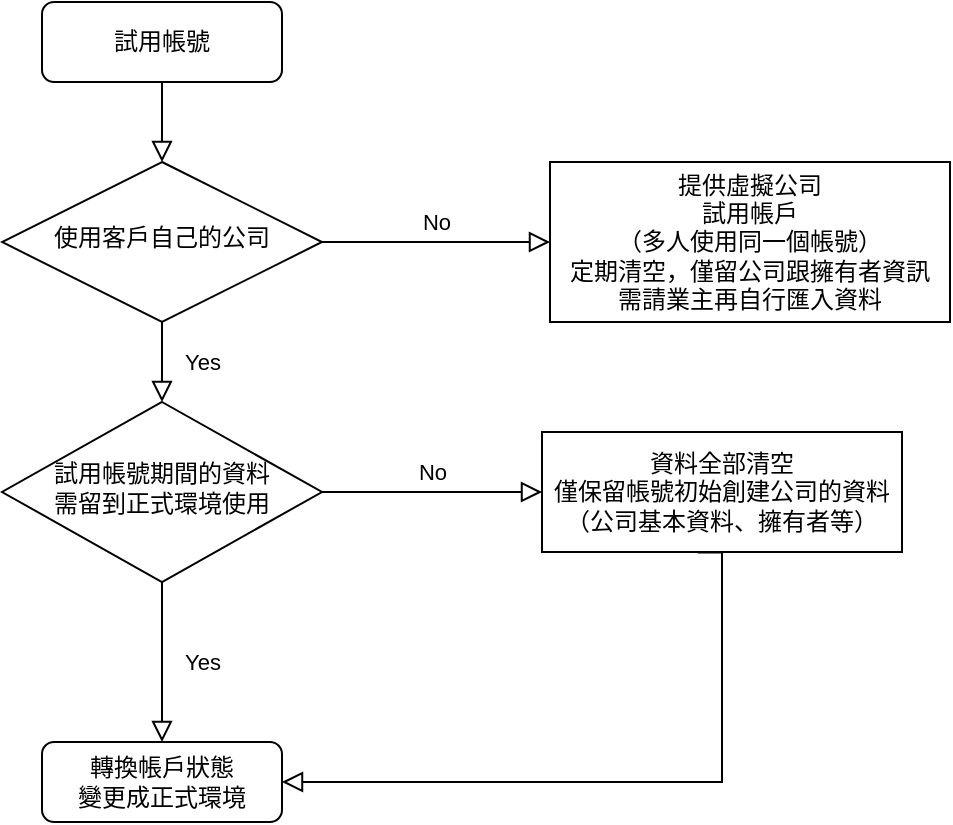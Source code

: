 <mxfile version="14.9.4" type="github">
  <diagram id="C5RBs43oDa-KdzZeNtuy" name="Page-1">
    <mxGraphModel dx="1639" dy="876" grid="1" gridSize="10" guides="1" tooltips="1" connect="1" arrows="1" fold="1" page="1" pageScale="1" pageWidth="827" pageHeight="1169" math="0" shadow="0">
      <root>
        <mxCell id="WIyWlLk6GJQsqaUBKTNV-0" />
        <mxCell id="WIyWlLk6GJQsqaUBKTNV-1" parent="WIyWlLk6GJQsqaUBKTNV-0" />
        <mxCell id="WIyWlLk6GJQsqaUBKTNV-2" value="" style="rounded=0;html=1;jettySize=auto;orthogonalLoop=1;fontSize=11;endArrow=block;endFill=0;endSize=8;strokeWidth=1;shadow=0;labelBackgroundColor=none;edgeStyle=orthogonalEdgeStyle;" parent="WIyWlLk6GJQsqaUBKTNV-1" source="WIyWlLk6GJQsqaUBKTNV-3" target="WIyWlLk6GJQsqaUBKTNV-6" edge="1">
          <mxGeometry relative="1" as="geometry" />
        </mxCell>
        <mxCell id="WIyWlLk6GJQsqaUBKTNV-3" value="試用帳號" style="rounded=1;whiteSpace=wrap;html=1;fontSize=12;glass=0;strokeWidth=1;shadow=0;" parent="WIyWlLk6GJQsqaUBKTNV-1" vertex="1">
          <mxGeometry x="160" y="60" width="120" height="40" as="geometry" />
        </mxCell>
        <mxCell id="WIyWlLk6GJQsqaUBKTNV-4" value="Yes" style="rounded=0;html=1;jettySize=auto;orthogonalLoop=1;fontSize=11;endArrow=block;endFill=0;endSize=8;strokeWidth=1;shadow=0;labelBackgroundColor=none;edgeStyle=orthogonalEdgeStyle;startArrow=none;entryX=0.5;entryY=0;entryDx=0;entryDy=0;" parent="WIyWlLk6GJQsqaUBKTNV-1" source="nfn2cOhwmCwAviRphp5D-5" target="WIyWlLk6GJQsqaUBKTNV-12" edge="1">
          <mxGeometry y="20" relative="1" as="geometry">
            <mxPoint as="offset" />
            <mxPoint x="220" y="410" as="targetPoint" />
          </mxGeometry>
        </mxCell>
        <mxCell id="WIyWlLk6GJQsqaUBKTNV-5" value="No" style="edgeStyle=orthogonalEdgeStyle;rounded=0;html=1;jettySize=auto;orthogonalLoop=1;fontSize=11;endArrow=block;endFill=0;endSize=8;strokeWidth=1;shadow=0;labelBackgroundColor=none;entryX=0;entryY=0.5;entryDx=0;entryDy=0;" parent="WIyWlLk6GJQsqaUBKTNV-1" source="WIyWlLk6GJQsqaUBKTNV-6" target="nfn2cOhwmCwAviRphp5D-1" edge="1">
          <mxGeometry y="10" relative="1" as="geometry">
            <mxPoint as="offset" />
            <mxPoint x="414" y="205" as="targetPoint" />
          </mxGeometry>
        </mxCell>
        <mxCell id="WIyWlLk6GJQsqaUBKTNV-6" value="使用客戶自己的公司" style="rhombus;whiteSpace=wrap;html=1;shadow=0;fontFamily=Helvetica;fontSize=12;align=center;strokeWidth=1;spacing=6;spacingTop=-4;" parent="WIyWlLk6GJQsqaUBKTNV-1" vertex="1">
          <mxGeometry x="140" y="140" width="160" height="80" as="geometry" />
        </mxCell>
        <mxCell id="WIyWlLk6GJQsqaUBKTNV-12" value="轉換帳戶狀態&lt;br&gt;變更成正式環境" style="rounded=1;whiteSpace=wrap;html=1;fontSize=12;glass=0;strokeWidth=1;shadow=0;" parent="WIyWlLk6GJQsqaUBKTNV-1" vertex="1">
          <mxGeometry x="160" y="430" width="120" height="40" as="geometry" />
        </mxCell>
        <mxCell id="nfn2cOhwmCwAviRphp5D-1" value="&lt;span&gt;提供虛擬公司&lt;/span&gt;&lt;br&gt;&lt;span&gt;試用帳戶&lt;/span&gt;&lt;br&gt;&lt;span&gt;（多人使用同一個帳號）&lt;br&gt;定期清空，僅留公司跟擁有者資訊&lt;br&gt;需請業主再自行匯入資料&lt;br&gt;&lt;/span&gt;" style="rounded=0;whiteSpace=wrap;html=1;" vertex="1" parent="WIyWlLk6GJQsqaUBKTNV-1">
          <mxGeometry x="414" y="140" width="200" height="80" as="geometry" />
        </mxCell>
        <mxCell id="nfn2cOhwmCwAviRphp5D-7" value="Yes" style="rounded=0;html=1;jettySize=auto;orthogonalLoop=1;fontSize=11;endArrow=block;endFill=0;endSize=8;strokeWidth=1;shadow=0;labelBackgroundColor=none;edgeStyle=orthogonalEdgeStyle;exitX=0.5;exitY=1;exitDx=0;exitDy=0;entryX=0.5;entryY=0;entryDx=0;entryDy=0;" edge="1" parent="WIyWlLk6GJQsqaUBKTNV-1" source="WIyWlLk6GJQsqaUBKTNV-6" target="nfn2cOhwmCwAviRphp5D-5">
          <mxGeometry y="20" relative="1" as="geometry">
            <mxPoint as="offset" />
            <mxPoint x="230" y="260" as="sourcePoint" />
            <mxPoint x="230" y="380" as="targetPoint" />
          </mxGeometry>
        </mxCell>
        <mxCell id="nfn2cOhwmCwAviRphp5D-5" value="試用帳號期間的資料&lt;br&gt;需留到正式環境使用" style="rhombus;whiteSpace=wrap;html=1;shadow=0;fontFamily=Helvetica;fontSize=12;align=center;strokeWidth=1;spacing=6;spacingTop=-4;" vertex="1" parent="WIyWlLk6GJQsqaUBKTNV-1">
          <mxGeometry x="140" y="260" width="160" height="90" as="geometry" />
        </mxCell>
        <mxCell id="nfn2cOhwmCwAviRphp5D-8" value="" style="rounded=0;html=1;jettySize=auto;orthogonalLoop=1;fontSize=11;endArrow=none;endFill=0;endSize=8;strokeWidth=1;shadow=0;labelBackgroundColor=none;edgeStyle=orthogonalEdgeStyle;exitX=0.5;exitY=1;exitDx=0;exitDy=0;" edge="1" parent="WIyWlLk6GJQsqaUBKTNV-1" source="nfn2cOhwmCwAviRphp5D-5" target="nfn2cOhwmCwAviRphp5D-5">
          <mxGeometry y="20" relative="1" as="geometry">
            <mxPoint as="offset" />
            <mxPoint x="220" y="250" as="sourcePoint" />
            <mxPoint x="220" y="370" as="targetPoint" />
          </mxGeometry>
        </mxCell>
        <mxCell id="nfn2cOhwmCwAviRphp5D-16" value="資料全部清空&lt;br&gt;僅保留帳號初始創建公司的資料&lt;br&gt;（公司基本資料、擁有者等）" style="rounded=0;whiteSpace=wrap;html=1;" vertex="1" parent="WIyWlLk6GJQsqaUBKTNV-1">
          <mxGeometry x="410" y="275" width="180" height="60" as="geometry" />
        </mxCell>
        <mxCell id="nfn2cOhwmCwAviRphp5D-17" value="No" style="edgeStyle=orthogonalEdgeStyle;rounded=0;html=1;jettySize=auto;orthogonalLoop=1;fontSize=11;endArrow=block;endFill=0;endSize=8;strokeWidth=1;shadow=0;labelBackgroundColor=none;exitX=1;exitY=0.5;exitDx=0;exitDy=0;" edge="1" parent="WIyWlLk6GJQsqaUBKTNV-1" source="nfn2cOhwmCwAviRphp5D-5" target="nfn2cOhwmCwAviRphp5D-16">
          <mxGeometry y="10" relative="1" as="geometry">
            <mxPoint as="offset" />
            <mxPoint x="300" y="305" as="sourcePoint" />
            <mxPoint x="430" y="304.5" as="targetPoint" />
          </mxGeometry>
        </mxCell>
        <mxCell id="nfn2cOhwmCwAviRphp5D-18" value="" style="rounded=0;html=1;jettySize=auto;orthogonalLoop=1;fontSize=11;endArrow=block;endFill=0;endSize=8;strokeWidth=1;shadow=0;labelBackgroundColor=none;edgeStyle=orthogonalEdgeStyle;exitX=0.433;exitY=1.004;exitDx=0;exitDy=0;exitPerimeter=0;entryX=1;entryY=0.5;entryDx=0;entryDy=0;" edge="1" parent="WIyWlLk6GJQsqaUBKTNV-1" source="nfn2cOhwmCwAviRphp5D-16" target="WIyWlLk6GJQsqaUBKTNV-12">
          <mxGeometry relative="1" as="geometry">
            <mxPoint x="480" y="390" as="sourcePoint" />
            <mxPoint x="480" y="430" as="targetPoint" />
            <Array as="points">
              <mxPoint x="500" y="335" />
              <mxPoint x="500" y="450" />
            </Array>
          </mxGeometry>
        </mxCell>
      </root>
    </mxGraphModel>
  </diagram>
</mxfile>

